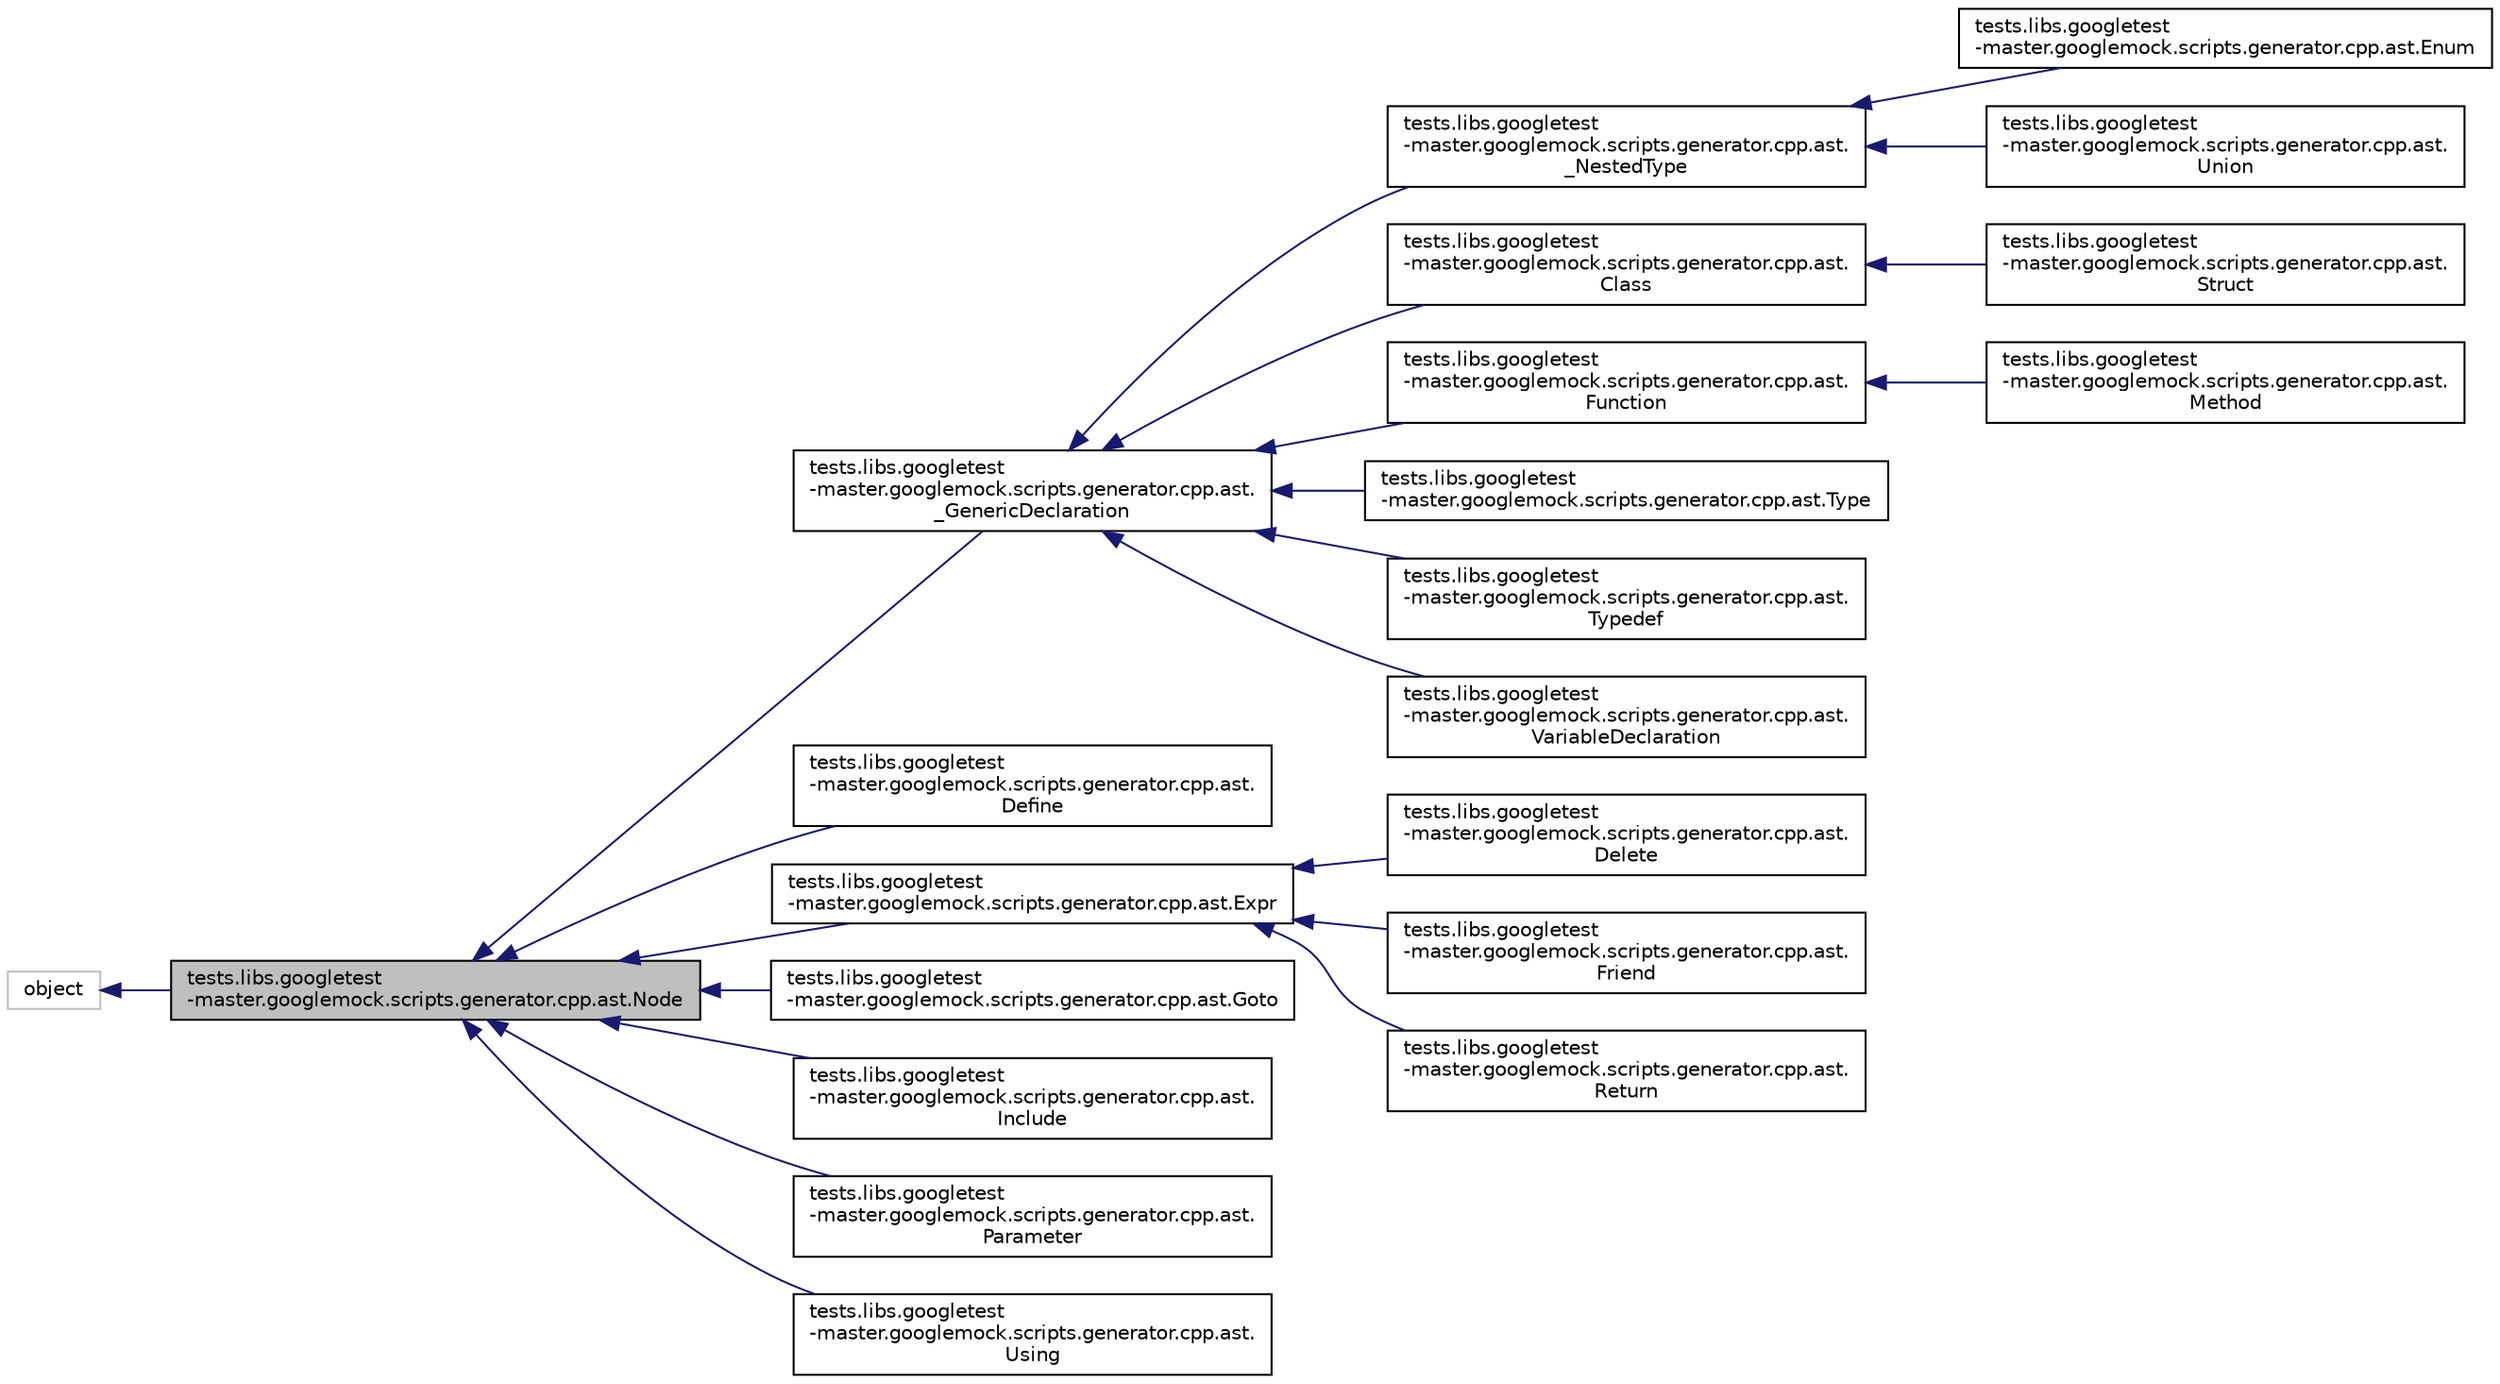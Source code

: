 digraph "tests.libs.googletest-master.googlemock.scripts.generator.cpp.ast.Node"
{
  edge [fontname="Helvetica",fontsize="10",labelfontname="Helvetica",labelfontsize="10"];
  node [fontname="Helvetica",fontsize="10",shape=record];
  rankdir="LR";
  Node0 [label="tests.libs.googletest\l-master.googlemock.scripts.generator.cpp.ast.Node",height=0.2,width=0.4,color="black", fillcolor="grey75", style="filled", fontcolor="black"];
  Node1 -> Node0 [dir="back",color="midnightblue",fontsize="10",style="solid",fontname="Helvetica"];
  Node1 [label="object",height=0.2,width=0.4,color="grey75", fillcolor="white", style="filled"];
  Node0 -> Node2 [dir="back",color="midnightblue",fontsize="10",style="solid",fontname="Helvetica"];
  Node2 [label="tests.libs.googletest\l-master.googlemock.scripts.generator.cpp.ast.\l_GenericDeclaration",height=0.2,width=0.4,color="black", fillcolor="white", style="filled",URL="$classtests_1_1libs_1_1googletest-master_1_1googlemock_1_1scripts_1_1generator_1_1cpp_1_1ast_1_1__GenericDeclaration.html"];
  Node2 -> Node3 [dir="back",color="midnightblue",fontsize="10",style="solid",fontname="Helvetica"];
  Node3 [label="tests.libs.googletest\l-master.googlemock.scripts.generator.cpp.ast.\l_NestedType",height=0.2,width=0.4,color="black", fillcolor="white", style="filled",URL="$classtests_1_1libs_1_1googletest-master_1_1googlemock_1_1scripts_1_1generator_1_1cpp_1_1ast_1_1__NestedType.html"];
  Node3 -> Node4 [dir="back",color="midnightblue",fontsize="10",style="solid",fontname="Helvetica"];
  Node4 [label="tests.libs.googletest\l-master.googlemock.scripts.generator.cpp.ast.Enum",height=0.2,width=0.4,color="black", fillcolor="white", style="filled",URL="$classtests_1_1libs_1_1googletest-master_1_1googlemock_1_1scripts_1_1generator_1_1cpp_1_1ast_1_1Enum.html"];
  Node3 -> Node5 [dir="back",color="midnightblue",fontsize="10",style="solid",fontname="Helvetica"];
  Node5 [label="tests.libs.googletest\l-master.googlemock.scripts.generator.cpp.ast.\lUnion",height=0.2,width=0.4,color="black", fillcolor="white", style="filled",URL="$classtests_1_1libs_1_1googletest-master_1_1googlemock_1_1scripts_1_1generator_1_1cpp_1_1ast_1_1Union.html"];
  Node2 -> Node6 [dir="back",color="midnightblue",fontsize="10",style="solid",fontname="Helvetica"];
  Node6 [label="tests.libs.googletest\l-master.googlemock.scripts.generator.cpp.ast.\lClass",height=0.2,width=0.4,color="black", fillcolor="white", style="filled",URL="$classtests_1_1libs_1_1googletest-master_1_1googlemock_1_1scripts_1_1generator_1_1cpp_1_1ast_1_1Class.html"];
  Node6 -> Node7 [dir="back",color="midnightblue",fontsize="10",style="solid",fontname="Helvetica"];
  Node7 [label="tests.libs.googletest\l-master.googlemock.scripts.generator.cpp.ast.\lStruct",height=0.2,width=0.4,color="black", fillcolor="white", style="filled",URL="$classtests_1_1libs_1_1googletest-master_1_1googlemock_1_1scripts_1_1generator_1_1cpp_1_1ast_1_1Struct.html"];
  Node2 -> Node8 [dir="back",color="midnightblue",fontsize="10",style="solid",fontname="Helvetica"];
  Node8 [label="tests.libs.googletest\l-master.googlemock.scripts.generator.cpp.ast.\lFunction",height=0.2,width=0.4,color="black", fillcolor="white", style="filled",URL="$classtests_1_1libs_1_1googletest-master_1_1googlemock_1_1scripts_1_1generator_1_1cpp_1_1ast_1_1Function.html"];
  Node8 -> Node9 [dir="back",color="midnightblue",fontsize="10",style="solid",fontname="Helvetica"];
  Node9 [label="tests.libs.googletest\l-master.googlemock.scripts.generator.cpp.ast.\lMethod",height=0.2,width=0.4,color="black", fillcolor="white", style="filled",URL="$classtests_1_1libs_1_1googletest-master_1_1googlemock_1_1scripts_1_1generator_1_1cpp_1_1ast_1_1Method.html"];
  Node2 -> Node10 [dir="back",color="midnightblue",fontsize="10",style="solid",fontname="Helvetica"];
  Node10 [label="tests.libs.googletest\l-master.googlemock.scripts.generator.cpp.ast.Type",height=0.2,width=0.4,color="black", fillcolor="white", style="filled",URL="$classtests_1_1libs_1_1googletest-master_1_1googlemock_1_1scripts_1_1generator_1_1cpp_1_1ast_1_1Type.html"];
  Node2 -> Node11 [dir="back",color="midnightblue",fontsize="10",style="solid",fontname="Helvetica"];
  Node11 [label="tests.libs.googletest\l-master.googlemock.scripts.generator.cpp.ast.\lTypedef",height=0.2,width=0.4,color="black", fillcolor="white", style="filled",URL="$classtests_1_1libs_1_1googletest-master_1_1googlemock_1_1scripts_1_1generator_1_1cpp_1_1ast_1_1Typedef.html"];
  Node2 -> Node12 [dir="back",color="midnightblue",fontsize="10",style="solid",fontname="Helvetica"];
  Node12 [label="tests.libs.googletest\l-master.googlemock.scripts.generator.cpp.ast.\lVariableDeclaration",height=0.2,width=0.4,color="black", fillcolor="white", style="filled",URL="$classtests_1_1libs_1_1googletest-master_1_1googlemock_1_1scripts_1_1generator_1_1cpp_1_1ast_1_1VariableDeclaration.html"];
  Node0 -> Node13 [dir="back",color="midnightblue",fontsize="10",style="solid",fontname="Helvetica"];
  Node13 [label="tests.libs.googletest\l-master.googlemock.scripts.generator.cpp.ast.\lDefine",height=0.2,width=0.4,color="black", fillcolor="white", style="filled",URL="$classtests_1_1libs_1_1googletest-master_1_1googlemock_1_1scripts_1_1generator_1_1cpp_1_1ast_1_1Define.html"];
  Node0 -> Node14 [dir="back",color="midnightblue",fontsize="10",style="solid",fontname="Helvetica"];
  Node14 [label="tests.libs.googletest\l-master.googlemock.scripts.generator.cpp.ast.Expr",height=0.2,width=0.4,color="black", fillcolor="white", style="filled",URL="$classtests_1_1libs_1_1googletest-master_1_1googlemock_1_1scripts_1_1generator_1_1cpp_1_1ast_1_1Expr.html"];
  Node14 -> Node15 [dir="back",color="midnightblue",fontsize="10",style="solid",fontname="Helvetica"];
  Node15 [label="tests.libs.googletest\l-master.googlemock.scripts.generator.cpp.ast.\lDelete",height=0.2,width=0.4,color="black", fillcolor="white", style="filled",URL="$classtests_1_1libs_1_1googletest-master_1_1googlemock_1_1scripts_1_1generator_1_1cpp_1_1ast_1_1Delete.html"];
  Node14 -> Node16 [dir="back",color="midnightblue",fontsize="10",style="solid",fontname="Helvetica"];
  Node16 [label="tests.libs.googletest\l-master.googlemock.scripts.generator.cpp.ast.\lFriend",height=0.2,width=0.4,color="black", fillcolor="white", style="filled",URL="$classtests_1_1libs_1_1googletest-master_1_1googlemock_1_1scripts_1_1generator_1_1cpp_1_1ast_1_1Friend.html"];
  Node14 -> Node17 [dir="back",color="midnightblue",fontsize="10",style="solid",fontname="Helvetica"];
  Node17 [label="tests.libs.googletest\l-master.googlemock.scripts.generator.cpp.ast.\lReturn",height=0.2,width=0.4,color="black", fillcolor="white", style="filled",URL="$classtests_1_1libs_1_1googletest-master_1_1googlemock_1_1scripts_1_1generator_1_1cpp_1_1ast_1_1Return.html"];
  Node0 -> Node18 [dir="back",color="midnightblue",fontsize="10",style="solid",fontname="Helvetica"];
  Node18 [label="tests.libs.googletest\l-master.googlemock.scripts.generator.cpp.ast.Goto",height=0.2,width=0.4,color="black", fillcolor="white", style="filled",URL="$classtests_1_1libs_1_1googletest-master_1_1googlemock_1_1scripts_1_1generator_1_1cpp_1_1ast_1_1Goto.html"];
  Node0 -> Node19 [dir="back",color="midnightblue",fontsize="10",style="solid",fontname="Helvetica"];
  Node19 [label="tests.libs.googletest\l-master.googlemock.scripts.generator.cpp.ast.\lInclude",height=0.2,width=0.4,color="black", fillcolor="white", style="filled",URL="$classtests_1_1libs_1_1googletest-master_1_1googlemock_1_1scripts_1_1generator_1_1cpp_1_1ast_1_1Include.html"];
  Node0 -> Node20 [dir="back",color="midnightblue",fontsize="10",style="solid",fontname="Helvetica"];
  Node20 [label="tests.libs.googletest\l-master.googlemock.scripts.generator.cpp.ast.\lParameter",height=0.2,width=0.4,color="black", fillcolor="white", style="filled",URL="$classtests_1_1libs_1_1googletest-master_1_1googlemock_1_1scripts_1_1generator_1_1cpp_1_1ast_1_1Parameter.html"];
  Node0 -> Node21 [dir="back",color="midnightblue",fontsize="10",style="solid",fontname="Helvetica"];
  Node21 [label="tests.libs.googletest\l-master.googlemock.scripts.generator.cpp.ast.\lUsing",height=0.2,width=0.4,color="black", fillcolor="white", style="filled",URL="$classtests_1_1libs_1_1googletest-master_1_1googlemock_1_1scripts_1_1generator_1_1cpp_1_1ast_1_1Using.html"];
}
